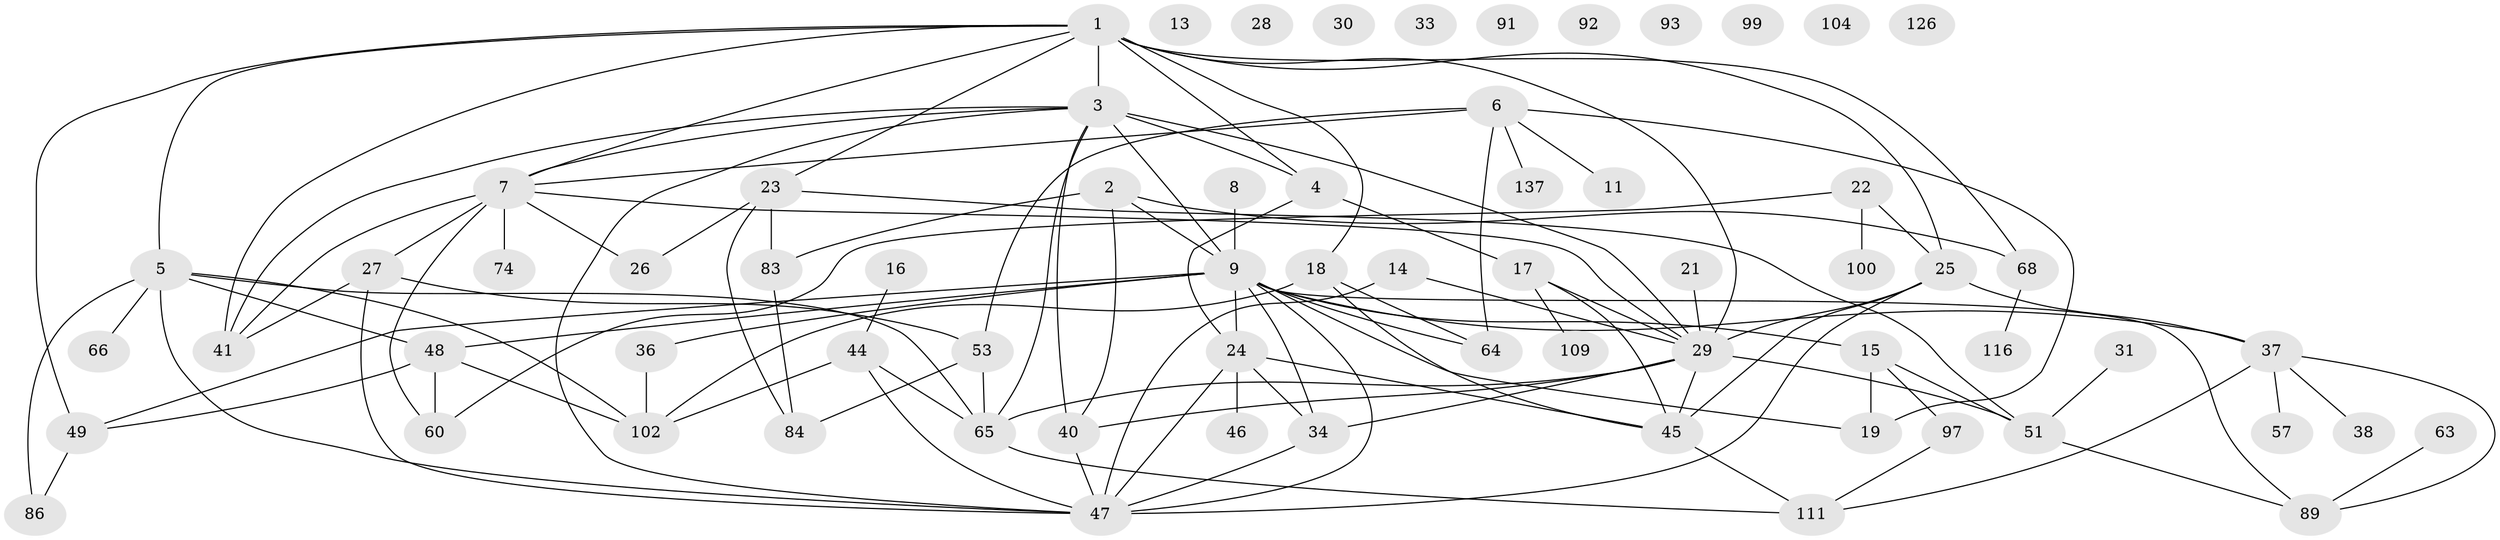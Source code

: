 // original degree distribution, {4: 0.19708029197080293, 2: 0.16058394160583941, 1: 0.1897810218978102, 3: 0.26277372262773724, 6: 0.021897810218978103, 0: 0.072992700729927, 7: 0.029197080291970802, 5: 0.058394160583941604, 8: 0.0072992700729927005}
// Generated by graph-tools (version 1.1) at 2025/16/03/04/25 18:16:25]
// undirected, 68 vertices, 115 edges
graph export_dot {
graph [start="1"]
  node [color=gray90,style=filled];
  1 [super="+39+105"];
  2 [super="+12"];
  3 [super="+32"];
  4;
  5 [super="+20"];
  6 [super="+70+77"];
  7 [super="+125+78+10"];
  8;
  9 [super="+120+108+133+42"];
  11;
  13;
  14 [super="+54"];
  15 [super="+72"];
  16;
  17;
  18;
  19 [super="+35"];
  21;
  22 [super="+43+95"];
  23;
  24 [super="+73"];
  25 [super="+71"];
  26 [super="+118+121"];
  27 [super="+96"];
  28;
  29 [super="+67+58"];
  30;
  31;
  33;
  34;
  36;
  37 [super="+76"];
  38;
  40 [super="+82"];
  41 [super="+88"];
  44;
  45 [super="+50"];
  46;
  47 [super="+75+52"];
  48 [super="+81+69+106"];
  49 [super="+80"];
  51 [super="+117"];
  53 [super="+113"];
  57;
  60 [super="+103"];
  63;
  64 [super="+112"];
  65 [super="+87"];
  66;
  68;
  74;
  83;
  84 [super="+101"];
  86 [super="+124"];
  89;
  91;
  92;
  93;
  97 [super="+132"];
  99;
  100;
  102 [super="+123+107"];
  104;
  109;
  111;
  116;
  126;
  137;
  1 -- 5;
  1 -- 68;
  1 -- 7 [weight=2];
  1 -- 41;
  1 -- 49;
  1 -- 23;
  1 -- 25;
  1 -- 18;
  1 -- 4;
  1 -- 29 [weight=2];
  1 -- 3;
  2 -- 83;
  2 -- 68;
  2 -- 40;
  2 -- 9;
  3 -- 65;
  3 -- 4;
  3 -- 7;
  3 -- 40;
  3 -- 41;
  3 -- 47;
  3 -- 29;
  3 -- 9 [weight=3];
  4 -- 17;
  4 -- 24;
  5 -- 48;
  5 -- 65;
  5 -- 66;
  5 -- 102;
  5 -- 86;
  5 -- 47;
  6 -- 11;
  6 -- 137;
  6 -- 64;
  6 -- 19;
  6 -- 53;
  6 -- 7;
  7 -- 41;
  7 -- 29;
  7 -- 74;
  7 -- 26;
  7 -- 27;
  7 -- 60;
  8 -- 9;
  9 -- 89;
  9 -- 48;
  9 -- 49;
  9 -- 37;
  9 -- 64;
  9 -- 34;
  9 -- 36;
  9 -- 15 [weight=2];
  9 -- 47;
  9 -- 19;
  9 -- 24;
  14 -- 29;
  14 -- 47;
  15 -- 97;
  15 -- 19;
  15 -- 51;
  16 -- 44;
  17 -- 45;
  17 -- 109;
  17 -- 29;
  18 -- 64;
  18 -- 102;
  18 -- 45;
  21 -- 29;
  22 -- 100;
  22 -- 60;
  22 -- 25;
  23 -- 51;
  23 -- 83;
  23 -- 26;
  23 -- 84;
  24 -- 34;
  24 -- 45;
  24 -- 46;
  24 -- 47;
  25 -- 37;
  25 -- 29 [weight=2];
  25 -- 47;
  25 -- 45;
  27 -- 47;
  27 -- 41;
  27 -- 53;
  29 -- 34;
  29 -- 51;
  29 -- 40;
  29 -- 65;
  29 -- 45;
  31 -- 51;
  34 -- 47;
  36 -- 102;
  37 -- 89;
  37 -- 57;
  37 -- 38;
  37 -- 111;
  40 -- 47;
  44 -- 65;
  44 -- 102;
  44 -- 47;
  45 -- 111;
  48 -- 60;
  48 -- 49;
  48 -- 102;
  49 -- 86;
  51 -- 89;
  53 -- 65;
  53 -- 84;
  63 -- 89;
  65 -- 111;
  68 -- 116;
  83 -- 84;
  97 -- 111;
}
